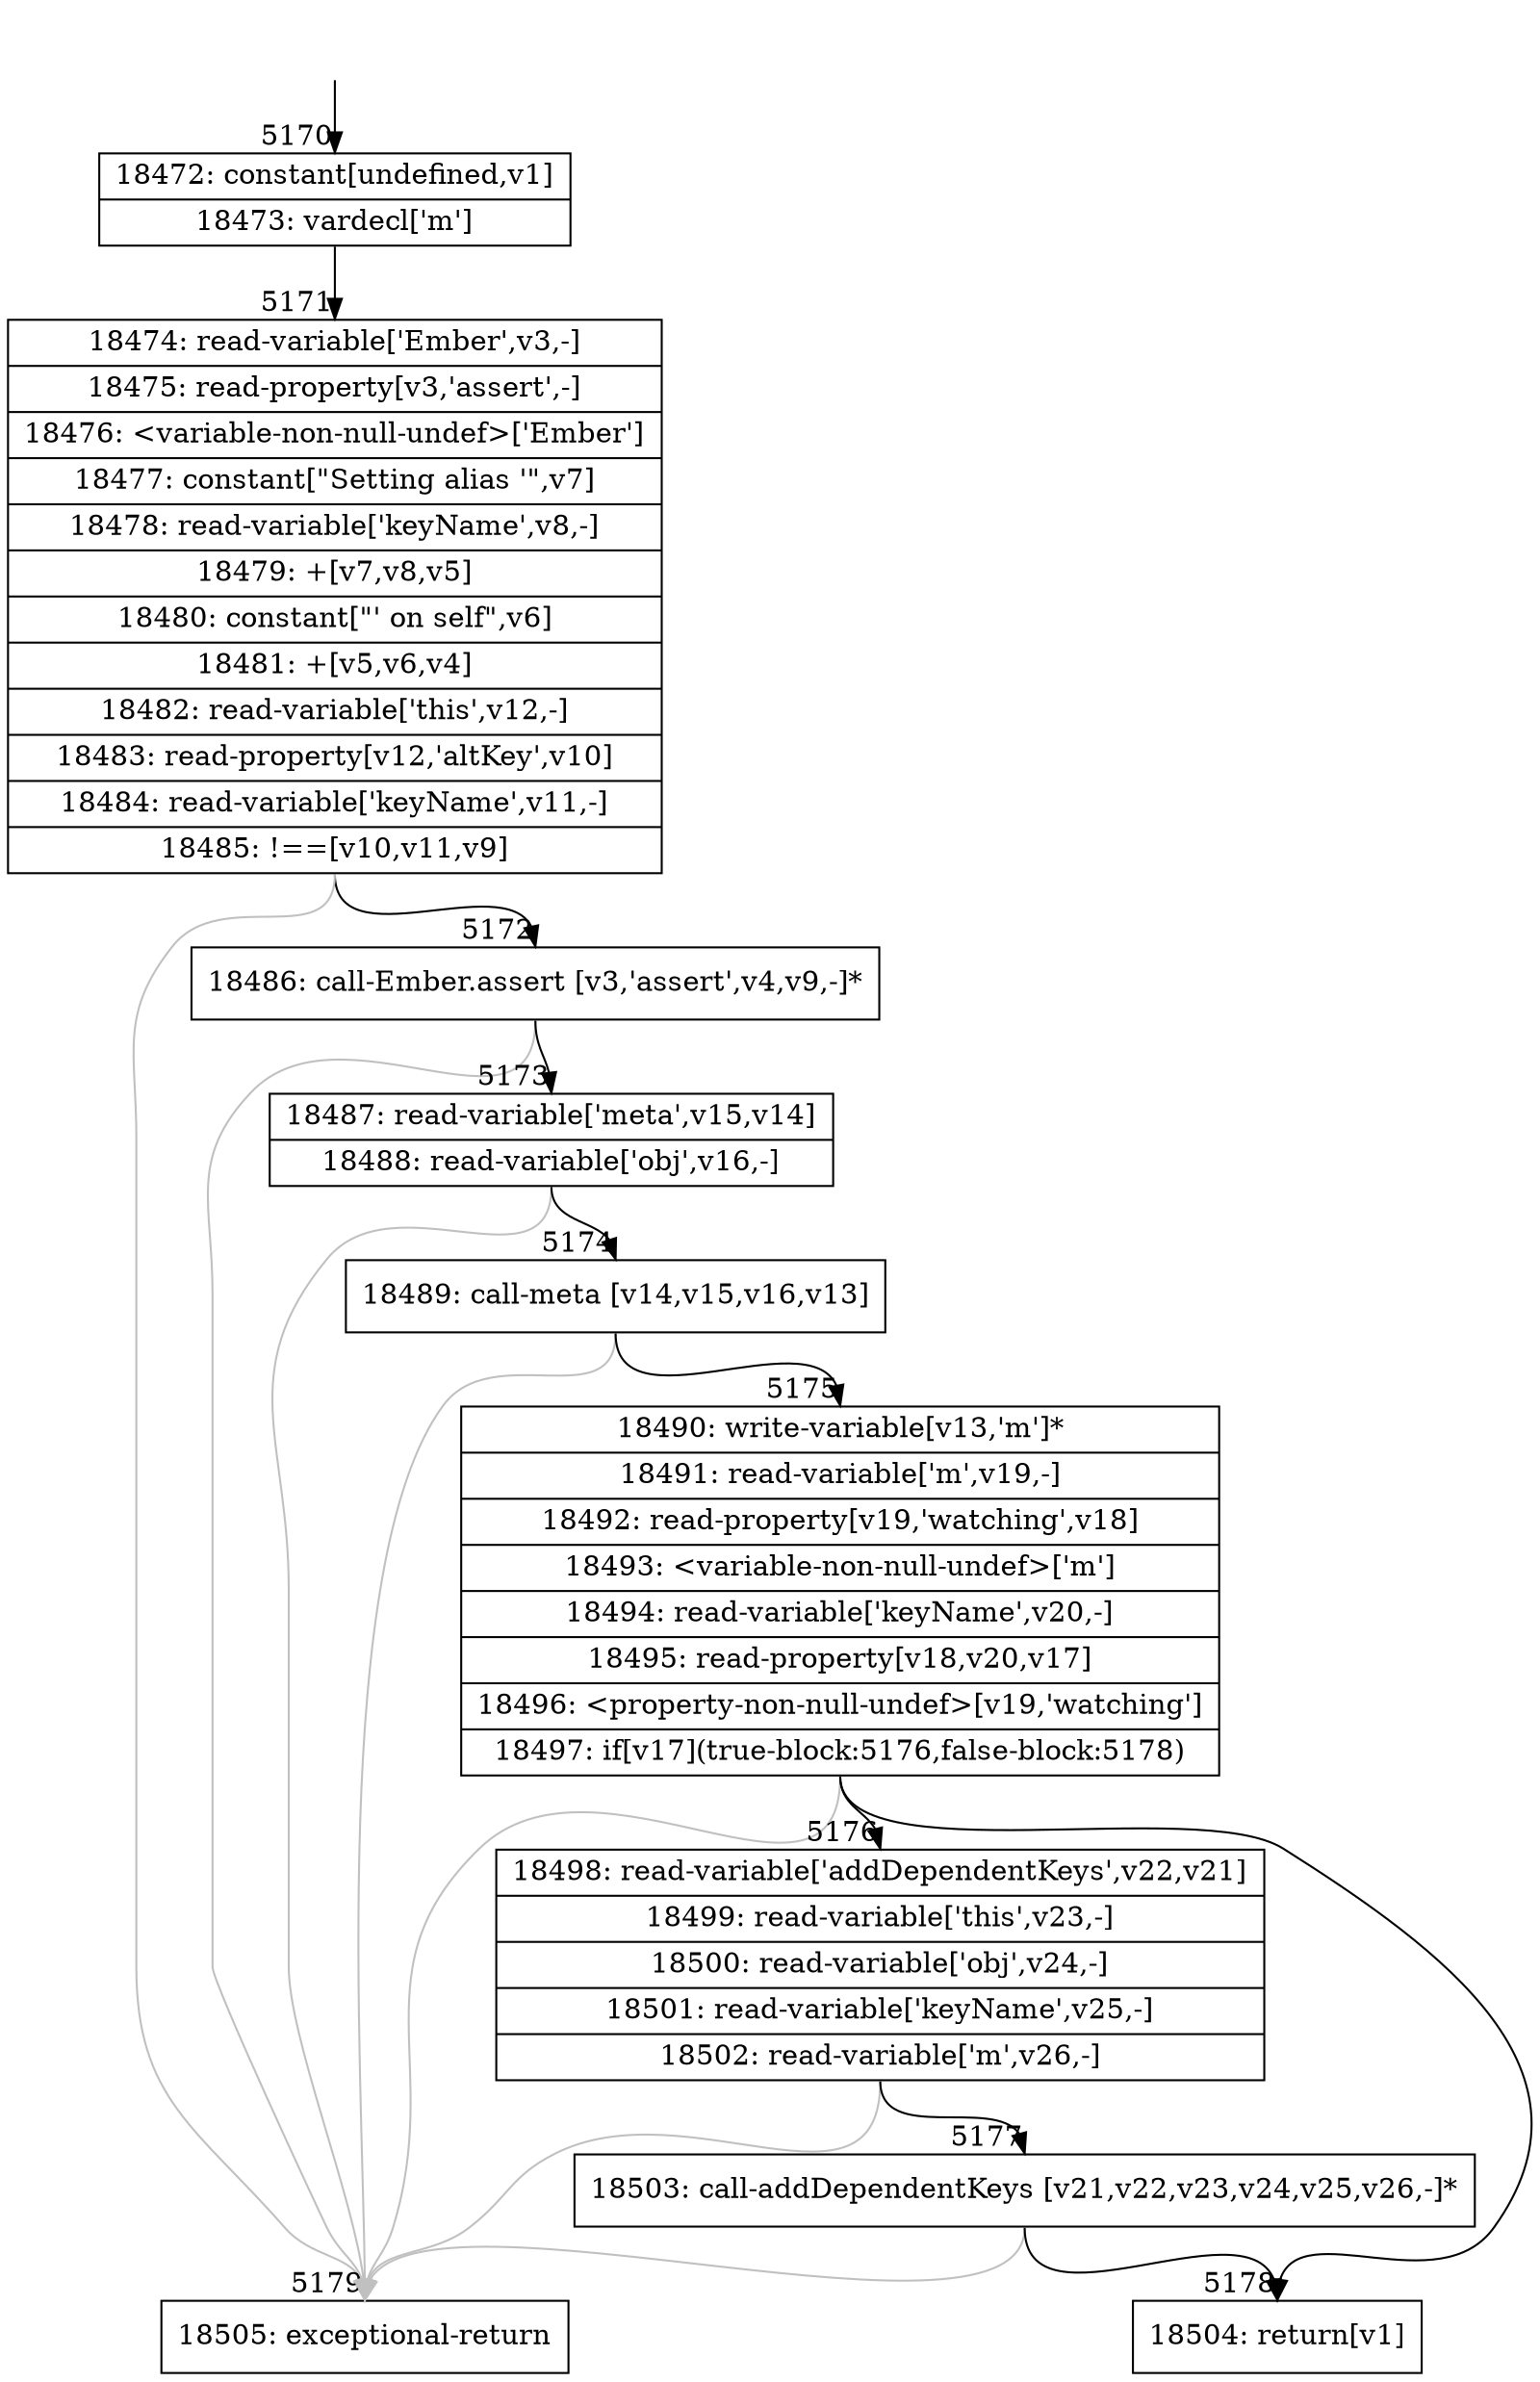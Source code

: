 digraph {
rankdir="TD"
BB_entry411[shape=none,label=""];
BB_entry411 -> BB5170 [tailport=s, headport=n, headlabel="    5170"]
BB5170 [shape=record label="{18472: constant[undefined,v1]|18473: vardecl['m']}" ] 
BB5170 -> BB5171 [tailport=s, headport=n, headlabel="      5171"]
BB5171 [shape=record label="{18474: read-variable['Ember',v3,-]|18475: read-property[v3,'assert',-]|18476: \<variable-non-null-undef\>['Ember']|18477: constant[\"Setting alias '\",v7]|18478: read-variable['keyName',v8,-]|18479: +[v7,v8,v5]|18480: constant[\"' on self\",v6]|18481: +[v5,v6,v4]|18482: read-variable['this',v12,-]|18483: read-property[v12,'altKey',v10]|18484: read-variable['keyName',v11,-]|18485: !==[v10,v11,v9]}" ] 
BB5171 -> BB5172 [tailport=s, headport=n, headlabel="      5172"]
BB5171 -> BB5179 [tailport=s, headport=n, color=gray, headlabel="      5179"]
BB5172 [shape=record label="{18486: call-Ember.assert [v3,'assert',v4,v9,-]*}" ] 
BB5172 -> BB5173 [tailport=s, headport=n, headlabel="      5173"]
BB5172 -> BB5179 [tailport=s, headport=n, color=gray]
BB5173 [shape=record label="{18487: read-variable['meta',v15,v14]|18488: read-variable['obj',v16,-]}" ] 
BB5173 -> BB5174 [tailport=s, headport=n, headlabel="      5174"]
BB5173 -> BB5179 [tailport=s, headport=n, color=gray]
BB5174 [shape=record label="{18489: call-meta [v14,v15,v16,v13]}" ] 
BB5174 -> BB5175 [tailport=s, headport=n, headlabel="      5175"]
BB5174 -> BB5179 [tailport=s, headport=n, color=gray]
BB5175 [shape=record label="{18490: write-variable[v13,'m']*|18491: read-variable['m',v19,-]|18492: read-property[v19,'watching',v18]|18493: \<variable-non-null-undef\>['m']|18494: read-variable['keyName',v20,-]|18495: read-property[v18,v20,v17]|18496: \<property-non-null-undef\>[v19,'watching']|18497: if[v17](true-block:5176,false-block:5178)}" ] 
BB5175 -> BB5176 [tailport=s, headport=n, headlabel="      5176"]
BB5175 -> BB5178 [tailport=s, headport=n, headlabel="      5178"]
BB5175 -> BB5179 [tailport=s, headport=n, color=gray]
BB5176 [shape=record label="{18498: read-variable['addDependentKeys',v22,v21]|18499: read-variable['this',v23,-]|18500: read-variable['obj',v24,-]|18501: read-variable['keyName',v25,-]|18502: read-variable['m',v26,-]}" ] 
BB5176 -> BB5177 [tailport=s, headport=n, headlabel="      5177"]
BB5176 -> BB5179 [tailport=s, headport=n, color=gray]
BB5177 [shape=record label="{18503: call-addDependentKeys [v21,v22,v23,v24,v25,v26,-]*}" ] 
BB5177 -> BB5178 [tailport=s, headport=n]
BB5177 -> BB5179 [tailport=s, headport=n, color=gray]
BB5178 [shape=record label="{18504: return[v1]}" ] 
BB5179 [shape=record label="{18505: exceptional-return}" ] 
//#$~ 9469
}
